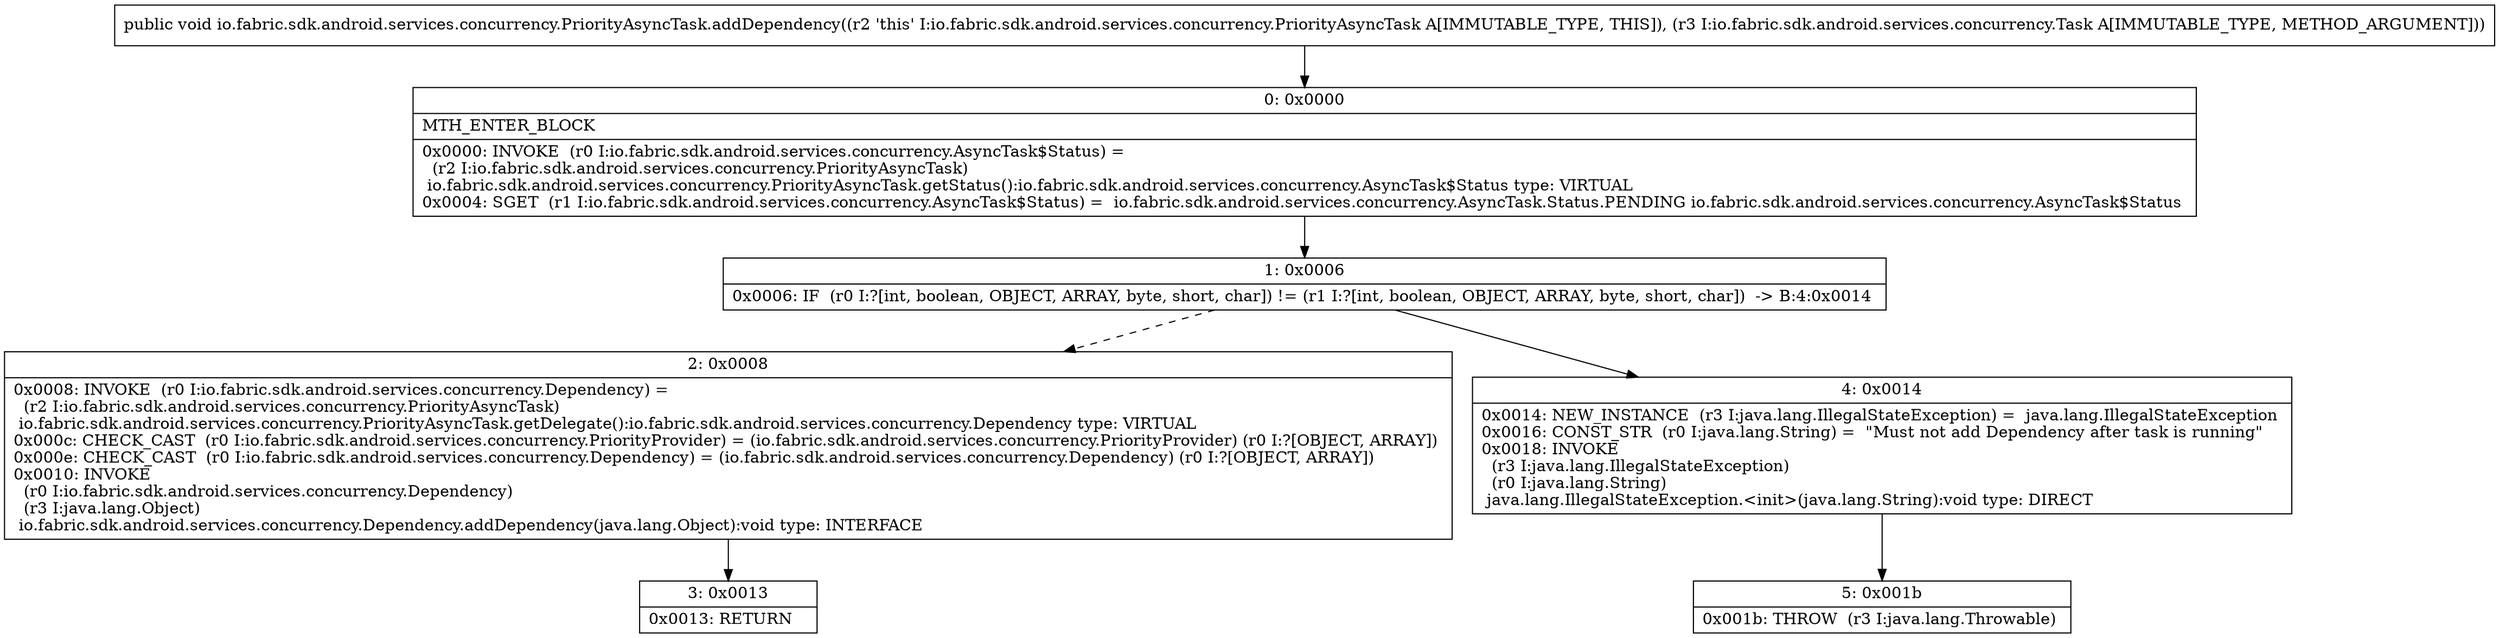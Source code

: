 digraph "CFG forio.fabric.sdk.android.services.concurrency.PriorityAsyncTask.addDependency(Lio\/fabric\/sdk\/android\/services\/concurrency\/Task;)V" {
Node_0 [shape=record,label="{0\:\ 0x0000|MTH_ENTER_BLOCK\l|0x0000: INVOKE  (r0 I:io.fabric.sdk.android.services.concurrency.AsyncTask$Status) = \l  (r2 I:io.fabric.sdk.android.services.concurrency.PriorityAsyncTask)\l io.fabric.sdk.android.services.concurrency.PriorityAsyncTask.getStatus():io.fabric.sdk.android.services.concurrency.AsyncTask$Status type: VIRTUAL \l0x0004: SGET  (r1 I:io.fabric.sdk.android.services.concurrency.AsyncTask$Status) =  io.fabric.sdk.android.services.concurrency.AsyncTask.Status.PENDING io.fabric.sdk.android.services.concurrency.AsyncTask$Status \l}"];
Node_1 [shape=record,label="{1\:\ 0x0006|0x0006: IF  (r0 I:?[int, boolean, OBJECT, ARRAY, byte, short, char]) != (r1 I:?[int, boolean, OBJECT, ARRAY, byte, short, char])  \-\> B:4:0x0014 \l}"];
Node_2 [shape=record,label="{2\:\ 0x0008|0x0008: INVOKE  (r0 I:io.fabric.sdk.android.services.concurrency.Dependency) = \l  (r2 I:io.fabric.sdk.android.services.concurrency.PriorityAsyncTask)\l io.fabric.sdk.android.services.concurrency.PriorityAsyncTask.getDelegate():io.fabric.sdk.android.services.concurrency.Dependency type: VIRTUAL \l0x000c: CHECK_CAST  (r0 I:io.fabric.sdk.android.services.concurrency.PriorityProvider) = (io.fabric.sdk.android.services.concurrency.PriorityProvider) (r0 I:?[OBJECT, ARRAY]) \l0x000e: CHECK_CAST  (r0 I:io.fabric.sdk.android.services.concurrency.Dependency) = (io.fabric.sdk.android.services.concurrency.Dependency) (r0 I:?[OBJECT, ARRAY]) \l0x0010: INVOKE  \l  (r0 I:io.fabric.sdk.android.services.concurrency.Dependency)\l  (r3 I:java.lang.Object)\l io.fabric.sdk.android.services.concurrency.Dependency.addDependency(java.lang.Object):void type: INTERFACE \l}"];
Node_3 [shape=record,label="{3\:\ 0x0013|0x0013: RETURN   \l}"];
Node_4 [shape=record,label="{4\:\ 0x0014|0x0014: NEW_INSTANCE  (r3 I:java.lang.IllegalStateException) =  java.lang.IllegalStateException \l0x0016: CONST_STR  (r0 I:java.lang.String) =  \"Must not add Dependency after task is running\" \l0x0018: INVOKE  \l  (r3 I:java.lang.IllegalStateException)\l  (r0 I:java.lang.String)\l java.lang.IllegalStateException.\<init\>(java.lang.String):void type: DIRECT \l}"];
Node_5 [shape=record,label="{5\:\ 0x001b|0x001b: THROW  (r3 I:java.lang.Throwable) \l}"];
MethodNode[shape=record,label="{public void io.fabric.sdk.android.services.concurrency.PriorityAsyncTask.addDependency((r2 'this' I:io.fabric.sdk.android.services.concurrency.PriorityAsyncTask A[IMMUTABLE_TYPE, THIS]), (r3 I:io.fabric.sdk.android.services.concurrency.Task A[IMMUTABLE_TYPE, METHOD_ARGUMENT])) }"];
MethodNode -> Node_0;
Node_0 -> Node_1;
Node_1 -> Node_2[style=dashed];
Node_1 -> Node_4;
Node_2 -> Node_3;
Node_4 -> Node_5;
}


